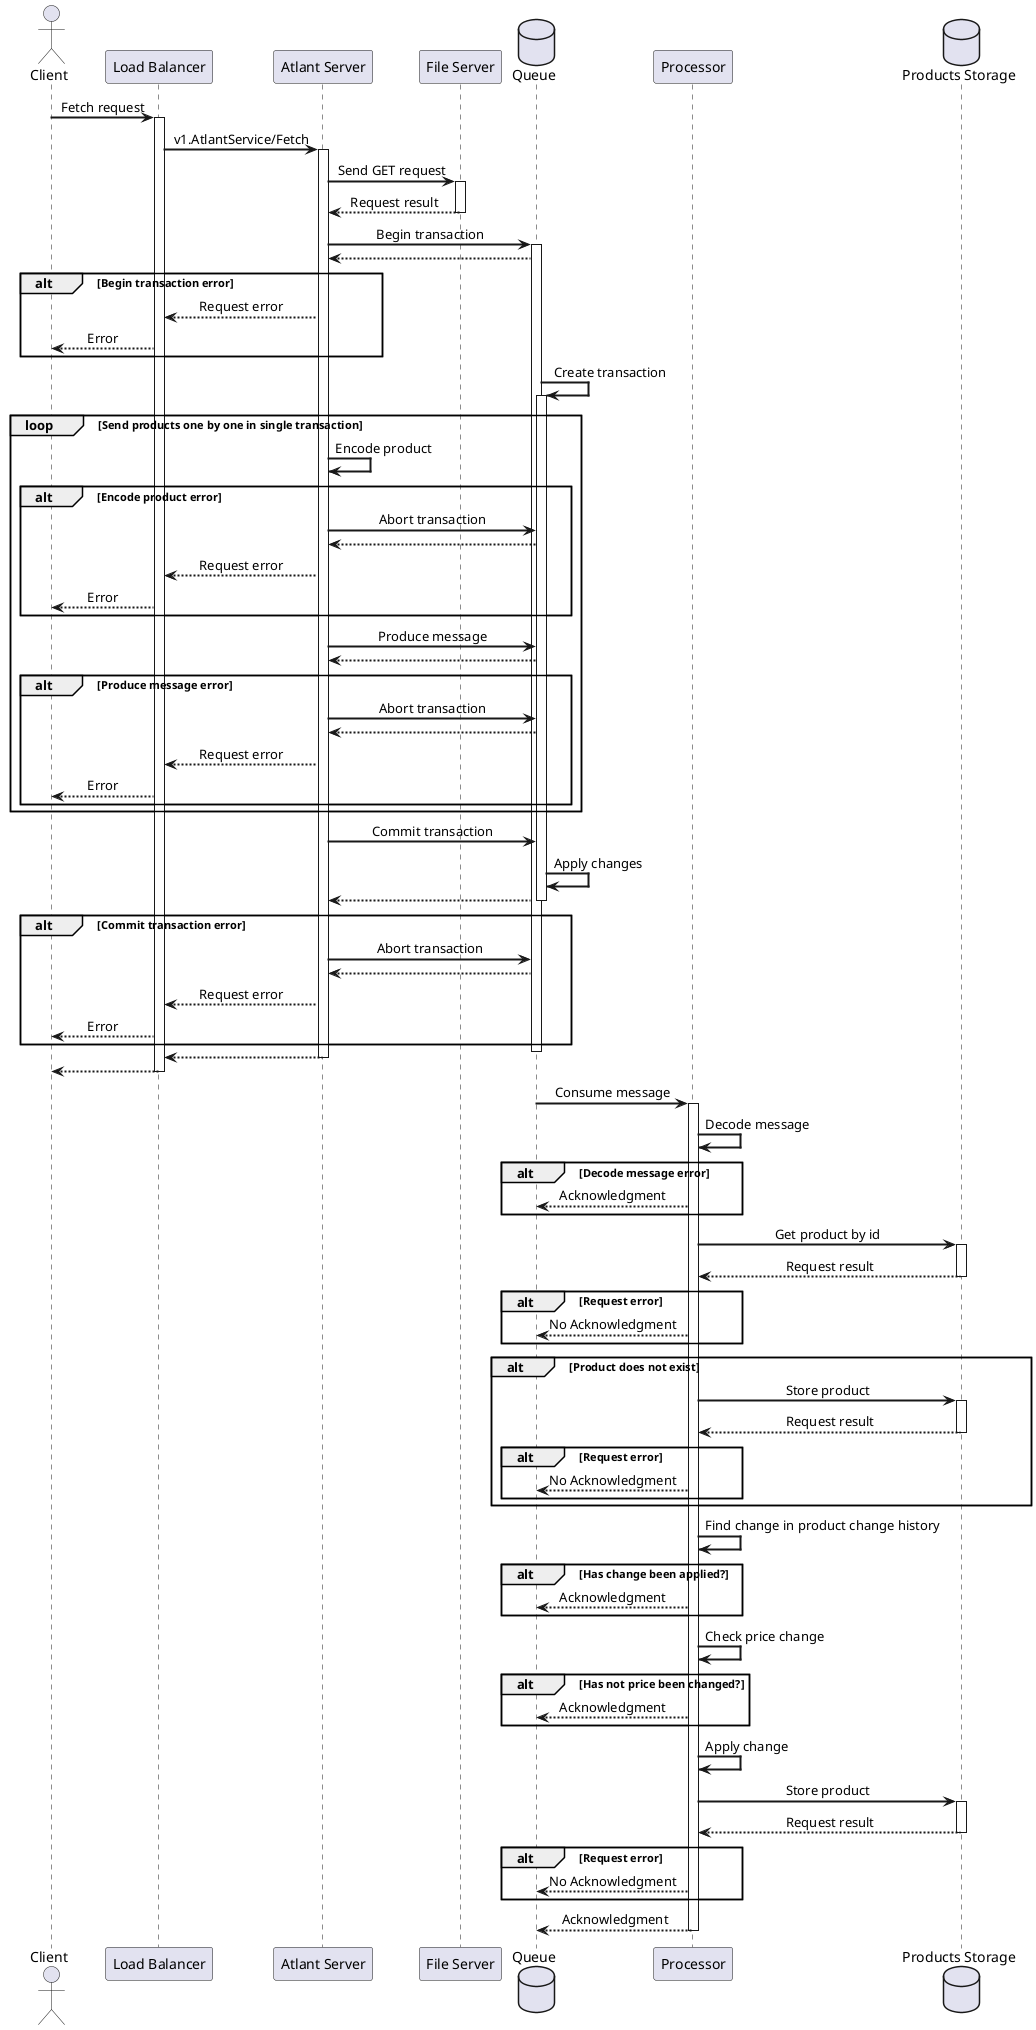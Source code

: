 @startuml Fetch Command Sequence Diagram

skinparam sequenceArrowThickness 2
skinparam maxMessageSize 384
skinparam sequenceMessageAlign center
skinparam sequenceParticipant underlines
skinparam defaultTextAlignment center

actor Client as c order 1
participant "Load Balancer" as lb order 2
participant "Atlant Server" as as order 3
participant "File Server" as fs order 4
database "Queue" as q order 5
participant "Processor" as p order 5
database "Products Storage" as mongo order 6

c -> lb++: Fetch request

lb -> as++: v1.AtlantService/Fetch

as -> fs++: Send GET request
return Request result

' check HTTP result

as -> q: Begin transaction
activate q
q --> as
alt Begin transaction error
as --> lb: Request error
lb --> c: Error
end

q -> q: Create transaction
activate q
loop Send products one by one in single transaction
as -> as: Encode product
alt Encode product error
as -> q: Abort transaction
q --> as
as --> lb: Request error
lb --> c: Error
end

as -> q: Produce message
q --> as
alt Produce message error
as -> q: Abort transaction
q --> as
as --> lb: Request error
lb --> c: Error
end
end

as -> q: Commit transaction
q -> q: Apply changes
q --> as
deactivate q

alt Commit transaction error
as -> q: Abort transaction
q --> as
as --> lb: Request error
lb --> c: Error
end
deactivate q

return
return


q -> p++: Consume message

p -> p: Decode message
alt Decode message error
p --> q: Acknowledgment
end

p -> mongo++: Get product by id
return Request result

alt Request error
p --> q: No Acknowledgment
end

alt Product does not exist
p -> mongo++: Store product
return Request result

alt Request error
p --> q: No Acknowledgment
end
end

p -> p: Find change in product change history
alt Has change been applied?
p --> q: Acknowledgment
end

p -> p: Check price change
alt Has not price been changed?
p --> q: Acknowledgment
end

p -> p: Apply change

p -> mongo++: Store product
return Request result

alt Request error
p --> q: No Acknowledgment
end

return Acknowledgment

@enduml